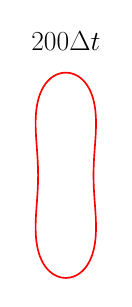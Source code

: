\begin{tikzpicture}[scale=0.4]

\begin{axis}[
  xmin = -1,
  xmax = 1,
  ymin = -2,
  ymax = 2,
  scale only axis,
  axis equal image,
  hide axis,
  title = {\Huge$200 \Delta t$}
  ]

\addplot [mark=none,red,line width=1.5] table{
4.84e-01 -7.131e-11
4.84e-01 1.411e-02
4.841e-01 2.886e-02
4.842e-01 4.451e-02
4.844e-01 6.081e-02
4.847e-01 7.708e-02
4.85e-01 9.248e-02
4.853e-01 1.065e-01
4.856e-01 1.195e-01
4.86e-01 1.334e-01
4.865e-01 1.506e-01
4.873e-01 1.724e-01
4.884e-01 1.996e-01
4.898e-01 2.322e-01
4.918e-01 2.696e-01
4.941e-01 3.107e-01
4.969e-01 3.543e-01
4.999e-01 3.989e-01
5.03e-01 4.429e-01
5.061e-01 4.852e-01
5.09e-01 5.247e-01
5.116e-01 5.609e-01
5.139e-01 5.935e-01
5.159e-01 6.229e-01
5.176e-01 6.497e-01
5.192e-01 6.749e-01
5.206e-01 6.991e-01
5.219e-01 7.23e-01
5.231e-01 7.47e-01
5.241e-01 7.715e-01
5.251e-01 7.975e-01
5.26e-01 8.259e-01
5.266e-01 8.578e-01
5.27e-01 8.938e-01
5.269e-01 9.34e-01
5.26e-01 9.781e-01
5.241e-01 1.026e+00
5.208e-01 1.075e+00
5.162e-01 1.125e+00
5.102e-01 1.173e+00
5.028e-01 1.22e+00
4.945e-01 1.263e+00
4.856e-01 1.302e+00
4.762e-01 1.338e+00
4.666e-01 1.37e+00
4.566e-01 1.4e+00
4.459e-01 1.428e+00
4.343e-01 1.456e+00
4.218e-01 1.484e+00
4.082e-01 1.511e+00
3.938e-01 1.537e+00
3.784e-01 1.562e+00
3.621e-01 1.586e+00
3.442e-01 1.61e+00
3.241e-01 1.635e+00
3.011e-01 1.659e+00
2.746e-01 1.684e+00
2.446e-01 1.708e+00
2.113e-01 1.731e+00
1.757e-01 1.75e+00
1.389e-01 1.766e+00
1.024e-01 1.778e+00
6.692e-02 1.786e+00
3.295e-02 1.79e+00
5.595e-12 1.792e+00
-3.295e-02 1.79e+00
-6.692e-02 1.786e+00
-1.024e-01 1.778e+00
-1.389e-01 1.766e+00
-1.757e-01 1.75e+00
-2.113e-01 1.731e+00
-2.446e-01 1.708e+00
-2.746e-01 1.684e+00
-3.011e-01 1.659e+00
-3.241e-01 1.635e+00
-3.442e-01 1.61e+00
-3.621e-01 1.586e+00
-3.784e-01 1.562e+00
-3.938e-01 1.537e+00
-4.082e-01 1.511e+00
-4.218e-01 1.484e+00
-4.343e-01 1.456e+00
-4.459e-01 1.428e+00
-4.566e-01 1.4e+00
-4.666e-01 1.37e+00
-4.762e-01 1.338e+00
-4.856e-01 1.302e+00
-4.945e-01 1.263e+00
-5.028e-01 1.22e+00
-5.102e-01 1.173e+00
-5.162e-01 1.125e+00
-5.208e-01 1.075e+00
-5.241e-01 1.026e+00
-5.26e-01 9.781e-01
-5.269e-01 9.34e-01
-5.27e-01 8.938e-01
-5.266e-01 8.578e-01
-5.26e-01 8.259e-01
-5.251e-01 7.975e-01
-5.241e-01 7.715e-01
-5.231e-01 7.47e-01
-5.219e-01 7.23e-01
-5.206e-01 6.991e-01
-5.192e-01 6.749e-01
-5.176e-01 6.497e-01
-5.159e-01 6.229e-01
-5.139e-01 5.935e-01
-5.116e-01 5.609e-01
-5.09e-01 5.247e-01
-5.061e-01 4.852e-01
-5.03e-01 4.429e-01
-4.999e-01 3.989e-01
-4.969e-01 3.543e-01
-4.941e-01 3.107e-01
-4.918e-01 2.696e-01
-4.898e-01 2.322e-01
-4.884e-01 1.996e-01
-4.873e-01 1.724e-01
-4.865e-01 1.506e-01
-4.86e-01 1.334e-01
-4.856e-01 1.195e-01
-4.853e-01 1.065e-01
-4.85e-01 9.248e-02
-4.847e-01 7.708e-02
-4.844e-01 6.081e-02
-4.842e-01 4.451e-02
-4.841e-01 2.886e-02
-4.84e-01 1.411e-02
-4.84e-01 -8.961e-11
-4.84e-01 -1.411e-02
-4.841e-01 -2.886e-02
-4.842e-01 -4.451e-02
-4.844e-01 -6.081e-02
-4.847e-01 -7.708e-02
-4.85e-01 -9.248e-02
-4.853e-01 -1.065e-01
-4.856e-01 -1.195e-01
-4.86e-01 -1.334e-01
-4.865e-01 -1.506e-01
-4.873e-01 -1.724e-01
-4.884e-01 -1.996e-01
-4.898e-01 -2.322e-01
-4.918e-01 -2.696e-01
-4.941e-01 -3.107e-01
-4.969e-01 -3.543e-01
-4.999e-01 -3.989e-01
-5.03e-01 -4.429e-01
-5.061e-01 -4.852e-01
-5.09e-01 -5.247e-01
-5.116e-01 -5.609e-01
-5.139e-01 -5.935e-01
-5.159e-01 -6.229e-01
-5.176e-01 -6.497e-01
-5.192e-01 -6.749e-01
-5.206e-01 -6.991e-01
-5.219e-01 -7.23e-01
-5.231e-01 -7.47e-01
-5.241e-01 -7.715e-01
-5.251e-01 -7.975e-01
-5.26e-01 -8.259e-01
-5.266e-01 -8.578e-01
-5.27e-01 -8.938e-01
-5.269e-01 -9.34e-01
-5.26e-01 -9.781e-01
-5.241e-01 -1.026e+00
-5.208e-01 -1.075e+00
-5.162e-01 -1.125e+00
-5.102e-01 -1.173e+00
-5.028e-01 -1.22e+00
-4.945e-01 -1.263e+00
-4.856e-01 -1.302e+00
-4.762e-01 -1.338e+00
-4.666e-01 -1.37e+00
-4.566e-01 -1.4e+00
-4.459e-01 -1.428e+00
-4.343e-01 -1.456e+00
-4.218e-01 -1.484e+00
-4.082e-01 -1.511e+00
-3.938e-01 -1.537e+00
-3.784e-01 -1.562e+00
-3.621e-01 -1.586e+00
-3.442e-01 -1.61e+00
-3.241e-01 -1.635e+00
-3.011e-01 -1.659e+00
-2.746e-01 -1.684e+00
-2.446e-01 -1.708e+00
-2.113e-01 -1.731e+00
-1.757e-01 -1.75e+00
-1.389e-01 -1.766e+00
-1.024e-01 -1.778e+00
-6.692e-02 -1.786e+00
-3.295e-02 -1.79e+00
1.845e-11 -1.792e+00
3.295e-02 -1.79e+00
6.692e-02 -1.786e+00
1.024e-01 -1.778e+00
1.389e-01 -1.766e+00
1.757e-01 -1.75e+00
2.113e-01 -1.731e+00
2.446e-01 -1.708e+00
2.746e-01 -1.684e+00
3.011e-01 -1.659e+00
3.241e-01 -1.635e+00
3.442e-01 -1.61e+00
3.621e-01 -1.586e+00
3.784e-01 -1.562e+00
3.938e-01 -1.537e+00
4.082e-01 -1.511e+00
4.218e-01 -1.484e+00
4.343e-01 -1.456e+00
4.459e-01 -1.428e+00
4.566e-01 -1.4e+00
4.666e-01 -1.37e+00
4.762e-01 -1.338e+00
4.856e-01 -1.302e+00
4.945e-01 -1.263e+00
5.028e-01 -1.22e+00
5.102e-01 -1.173e+00
5.162e-01 -1.125e+00
5.208e-01 -1.075e+00
5.241e-01 -1.026e+00
5.26e-01 -9.781e-01
5.269e-01 -9.34e-01
5.27e-01 -8.938e-01
5.266e-01 -8.578e-01
5.26e-01 -8.259e-01
5.251e-01 -7.975e-01
5.241e-01 -7.715e-01
5.231e-01 -7.47e-01
5.219e-01 -7.23e-01
5.206e-01 -6.991e-01
5.192e-01 -6.749e-01
5.176e-01 -6.497e-01
5.159e-01 -6.229e-01
5.139e-01 -5.935e-01
5.116e-01 -5.609e-01
5.09e-01 -5.247e-01
5.061e-01 -4.852e-01
5.03e-01 -4.429e-01
4.999e-01 -3.989e-01
4.969e-01 -3.543e-01
4.941e-01 -3.107e-01
4.918e-01 -2.696e-01
4.898e-01 -2.322e-01
4.884e-01 -1.996e-01
4.873e-01 -1.724e-01
4.865e-01 -1.506e-01
4.86e-01 -1.334e-01
4.856e-01 -1.195e-01
4.853e-01 -1.065e-01
4.85e-01 -9.248e-02
4.847e-01 -7.708e-02
4.844e-01 -6.081e-02
4.842e-01 -4.451e-02
4.841e-01 -2.886e-02
4.84e-01 -1.411e-02
4.84e-01 -7.131e-11
};


\end{axis}

\end{tikzpicture}



